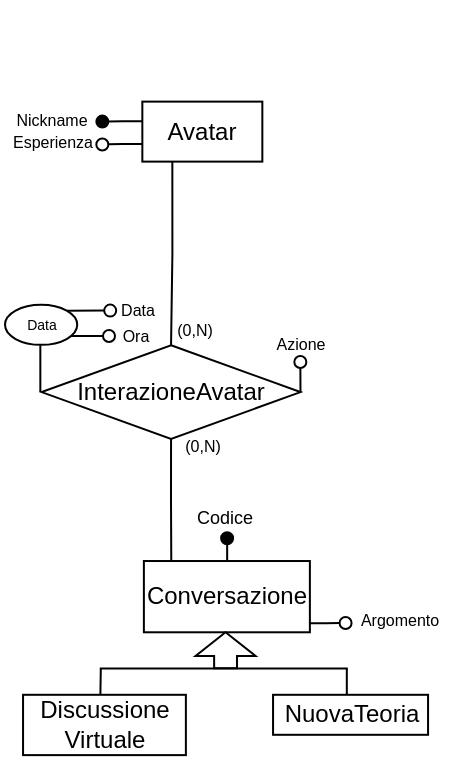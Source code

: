 <mxfile version="24.2.5" type="device">
  <diagram name="Pagina-1" id="EIaXjS8b06pqokFOgIy9">
    <mxGraphModel dx="-259" dy="336" grid="1" gridSize="10" guides="1" tooltips="1" connect="1" arrows="1" fold="1" page="1" pageScale="1" pageWidth="827" pageHeight="1169" math="0" shadow="0">
      <root>
        <mxCell id="0" />
        <mxCell id="1" parent="0" />
        <mxCell id="vMioZnWf06qqubxb0ain-41" value="&lt;font style=&quot;font-size: 8px;&quot;&gt;Esperienza&lt;/font&gt;" style="text;html=1;align=center;verticalAlign=middle;whiteSpace=wrap;rounded=1;strokeColor=none;" vertex="1" parent="1">
          <mxGeometry x="1127.67" y="780.87" width="49" height="23" as="geometry" />
        </mxCell>
        <mxCell id="vMioZnWf06qqubxb0ain-42" style="edgeStyle=orthogonalEdgeStyle;rounded=0;orthogonalLoop=1;jettySize=auto;html=1;exitX=0;exitY=0.25;exitDx=0;exitDy=0;endArrow=oval;endFill=1;" edge="1" parent="1">
          <mxGeometry relative="1" as="geometry">
            <mxPoint x="1177.17" y="782.81" as="targetPoint" />
            <mxPoint x="1197.17" y="782.58" as="sourcePoint" />
            <Array as="points">
              <mxPoint x="1187.17" y="782.81" />
            </Array>
          </mxGeometry>
        </mxCell>
        <mxCell id="vMioZnWf06qqubxb0ain-43" value="&lt;font style=&quot;font-size: 8px;&quot;&gt;Nickname&lt;/font&gt;" style="text;html=1;align=center;verticalAlign=middle;whiteSpace=wrap;rounded=1;strokeColor=none;" vertex="1" parent="1">
          <mxGeometry x="1137.17" y="768.81" width="30" height="23.5" as="geometry" />
        </mxCell>
        <mxCell id="vMioZnWf06qqubxb0ain-44" value="&lt;font style=&quot;font-size: 8px;&quot;&gt;Argomento&lt;/font&gt;" style="text;html=1;align=center;verticalAlign=middle;whiteSpace=wrap;rounded=1;strokeColor=none;" vertex="1" parent="1">
          <mxGeometry x="1305.94" y="1021.56" width="40" height="19" as="geometry" />
        </mxCell>
        <mxCell id="vMioZnWf06qqubxb0ain-45" style="edgeStyle=orthogonalEdgeStyle;rounded=0;orthogonalLoop=1;jettySize=auto;html=1;exitX=0.5;exitY=1;exitDx=0;exitDy=0;" edge="1" parent="1">
          <mxGeometry relative="1" as="geometry">
            <mxPoint x="1134.18" y="961.12" as="sourcePoint" />
            <mxPoint x="1134.18" y="961.12" as="targetPoint" />
          </mxGeometry>
        </mxCell>
        <mxCell id="vMioZnWf06qqubxb0ain-46" style="edgeStyle=orthogonalEdgeStyle;rounded=0;orthogonalLoop=1;jettySize=auto;html=1;exitX=0.5;exitY=1;exitDx=0;exitDy=0;" edge="1" parent="1">
          <mxGeometry relative="1" as="geometry">
            <mxPoint x="1145.44" y="989.65" as="sourcePoint" />
            <mxPoint x="1145.44" y="989.65" as="targetPoint" />
          </mxGeometry>
        </mxCell>
        <mxCell id="vMioZnWf06qqubxb0ain-47" style="edgeStyle=orthogonalEdgeStyle;rounded=0;orthogonalLoop=1;jettySize=auto;html=1;exitX=0.5;exitY=1;exitDx=0;exitDy=0;" edge="1" parent="1">
          <mxGeometry relative="1" as="geometry">
            <mxPoint x="1163.44" y="988.74" as="sourcePoint" />
            <mxPoint x="1163.44" y="988.74" as="targetPoint" />
          </mxGeometry>
        </mxCell>
        <mxCell id="vMioZnWf06qqubxb0ain-48" value="&lt;font style=&quot;font-size: 8px;&quot;&gt;(0,N)&lt;/font&gt;" style="text;html=1;align=center;verticalAlign=middle;whiteSpace=wrap;rounded=1;strokeColor=none;glass=0;" vertex="1" parent="1">
          <mxGeometry x="1216.32" y="940.72" width="22.5" height="6.75" as="geometry" />
        </mxCell>
        <mxCell id="vMioZnWf06qqubxb0ain-49" value="&lt;font style=&quot;font-size: 8px;&quot;&gt;(0,N)&lt;/font&gt;" style="text;html=1;align=center;verticalAlign=middle;whiteSpace=wrap;rounded=1;strokeColor=none;glass=0;" vertex="1" parent="1">
          <mxGeometry x="1211.92" y="881.39" width="22.5" height="8.79" as="geometry" />
        </mxCell>
        <mxCell id="vMioZnWf06qqubxb0ain-50" style="edgeStyle=orthogonalEdgeStyle;rounded=0;orthogonalLoop=1;jettySize=auto;html=1;exitX=0.5;exitY=1;exitDx=0;exitDy=0;" edge="1" parent="1">
          <mxGeometry relative="1" as="geometry">
            <mxPoint x="1344.27" y="930.05" as="sourcePoint" />
            <mxPoint x="1344.27" y="930.05" as="targetPoint" />
          </mxGeometry>
        </mxCell>
        <mxCell id="vMioZnWf06qqubxb0ain-51" style="edgeStyle=orthogonalEdgeStyle;rounded=0;orthogonalLoop=1;jettySize=auto;html=1;exitX=0.5;exitY=1;exitDx=0;exitDy=0;" edge="1" parent="1">
          <mxGeometry relative="1" as="geometry">
            <mxPoint x="1216.17" y="729.73" as="sourcePoint" />
            <mxPoint x="1216.17" y="729.73" as="targetPoint" />
          </mxGeometry>
        </mxCell>
        <mxCell id="vMioZnWf06qqubxb0ain-52" style="edgeStyle=orthogonalEdgeStyle;rounded=0;orthogonalLoop=1;jettySize=auto;html=1;exitX=0;exitY=0.25;exitDx=0;exitDy=0;endArrow=oval;endFill=0;" edge="1" parent="1">
          <mxGeometry relative="1" as="geometry">
            <mxPoint x="1177.17" y="794.23" as="targetPoint" />
            <mxPoint x="1197.17" y="794" as="sourcePoint" />
            <Array as="points">
              <mxPoint x="1187.17" y="794.23" />
            </Array>
          </mxGeometry>
        </mxCell>
        <mxCell id="vMioZnWf06qqubxb0ain-54" value="&lt;font style=&quot;font-size: 9px;&quot;&gt;Codice&lt;/font&gt;" style="text;html=1;align=center;verticalAlign=middle;whiteSpace=wrap;rounded=0;" vertex="1" parent="1">
          <mxGeometry x="1217.44" y="971.23" width="42.67" height="17.9" as="geometry" />
        </mxCell>
        <mxCell id="vMioZnWf06qqubxb0ain-55" style="edgeStyle=orthogonalEdgeStyle;rounded=0;orthogonalLoop=1;jettySize=auto;html=1;exitX=0.75;exitY=0;exitDx=0;exitDy=0;endArrow=oval;endFill=1;" edge="1" parent="1">
          <mxGeometry relative="1" as="geometry">
            <mxPoint x="1241.56" y="1007.14" as="sourcePoint" />
            <mxPoint x="1239.56" y="991.14" as="targetPoint" />
          </mxGeometry>
        </mxCell>
        <mxCell id="vMioZnWf06qqubxb0ain-56" value="&lt;font style=&quot;font-size: 8px;&quot;&gt;Azione&lt;/font&gt;" style="text;html=1;align=center;verticalAlign=middle;whiteSpace=wrap;rounded=1;strokeColor=none;" vertex="1" parent="1">
          <mxGeometry x="1257.17" y="881.39" width="39" height="24" as="geometry" />
        </mxCell>
        <mxCell id="vMioZnWf06qqubxb0ain-57" style="edgeStyle=orthogonalEdgeStyle;rounded=0;orthogonalLoop=1;jettySize=auto;html=1;exitX=1.002;exitY=0.482;exitDx=0;exitDy=0;endArrow=oval;endFill=0;entryX=-0.112;entryY=0.718;entryDx=0;entryDy=0;entryPerimeter=0;exitPerimeter=0;" edge="1" parent="1">
          <mxGeometry relative="1" as="geometry">
            <mxPoint x="1275.55" y="1033.594" as="sourcePoint" />
            <mxPoint x="1298.79" y="1033.47" as="targetPoint" />
            <Array as="points">
              <mxPoint x="1288.8" y="1033.47" />
            </Array>
          </mxGeometry>
        </mxCell>
        <mxCell id="vMioZnWf06qqubxb0ain-58" value="Conversazione" style="whiteSpace=wrap;html=1;align=center;" vertex="1" parent="1">
          <mxGeometry x="1197.94" y="1002.51" width="83" height="35.63" as="geometry" />
        </mxCell>
        <mxCell id="vMioZnWf06qqubxb0ain-59" style="edgeStyle=orthogonalEdgeStyle;rounded=0;orthogonalLoop=1;jettySize=auto;html=1;exitX=1;exitY=0.5;exitDx=0;exitDy=0;entryX=0.25;entryY=1;entryDx=0;entryDy=0;endArrow=oval;endFill=0;" edge="1" parent="1">
          <mxGeometry relative="1" as="geometry">
            <mxPoint x="1280.66" y="1080.395" as="sourcePoint" />
            <mxPoint x="1316.66" y="1072.77" as="targetPoint" />
          </mxGeometry>
        </mxCell>
        <mxCell id="vMioZnWf06qqubxb0ain-60" value="" style="shape=singleArrow;direction=north;whiteSpace=wrap;html=1;arrowWidth=0.381;arrowSize=0.658;" vertex="1" parent="1">
          <mxGeometry x="1223.78" y="1038.14" width="30" height="18" as="geometry" />
        </mxCell>
        <mxCell id="vMioZnWf06qqubxb0ain-61" value="Discussione Virtuale" style="whiteSpace=wrap;html=1;align=center;" vertex="1" parent="1">
          <mxGeometry x="1137.53" y="1069.4" width="81.41" height="30.16" as="geometry" />
        </mxCell>
        <mxCell id="vMioZnWf06qqubxb0ain-62" value="NuovaTeoria" style="whiteSpace=wrap;html=1;align=center;" vertex="1" parent="1">
          <mxGeometry x="1262.53" y="1069.4" width="77.5" height="20" as="geometry" />
        </mxCell>
        <mxCell id="vMioZnWf06qqubxb0ain-63" value="" style="endArrow=none;html=1;rounded=0;exitX=0.475;exitY=0.003;exitDx=0;exitDy=0;exitPerimeter=0;" edge="1" parent="1" source="vMioZnWf06qqubxb0ain-61">
          <mxGeometry width="50" height="50" relative="1" as="geometry">
            <mxPoint x="1119.4" y="1061.27" as="sourcePoint" />
            <mxPoint x="1176.4" y="1056.27" as="targetPoint" />
          </mxGeometry>
        </mxCell>
        <mxCell id="vMioZnWf06qqubxb0ain-64" value="" style="endArrow=none;html=1;rounded=0;" edge="1" parent="1">
          <mxGeometry width="50" height="50" relative="1" as="geometry">
            <mxPoint x="1175.9" y="1056.27" as="sourcePoint" />
            <mxPoint x="1299.9" y="1056.27" as="targetPoint" />
          </mxGeometry>
        </mxCell>
        <mxCell id="vMioZnWf06qqubxb0ain-65" value="" style="endArrow=none;html=1;rounded=0;entryX=0.476;entryY=-0.004;entryDx=0;entryDy=0;entryPerimeter=0;" edge="1" parent="1" target="vMioZnWf06qqubxb0ain-62">
          <mxGeometry width="50" height="50" relative="1" as="geometry">
            <mxPoint x="1299.4" y="1056.27" as="sourcePoint" />
            <mxPoint x="1379.4" y="1011.27" as="targetPoint" />
          </mxGeometry>
        </mxCell>
        <mxCell id="vMioZnWf06qqubxb0ain-66" style="edgeStyle=orthogonalEdgeStyle;rounded=0;orthogonalLoop=1;jettySize=auto;html=1;endArrow=oval;endFill=0;exitX=1;exitY=0.5;exitDx=0;exitDy=0;" edge="1" parent="1" source="vMioZnWf06qqubxb0ain-67">
          <mxGeometry relative="1" as="geometry">
            <mxPoint x="1276.17" y="903" as="targetPoint" />
            <mxPoint x="1268.5" y="908.54" as="sourcePoint" />
            <Array as="points">
              <mxPoint x="1276.17" y="909" />
              <mxPoint x="1276.17" y="909" />
            </Array>
          </mxGeometry>
        </mxCell>
        <mxCell id="vMioZnWf06qqubxb0ain-67" value="InterazioneAvatar" style="shape=rhombus;perimeter=rhombusPerimeter;whiteSpace=wrap;html=1;align=center;" vertex="1" parent="1">
          <mxGeometry x="1146.81" y="894.65" width="129.43" height="46.81" as="geometry" />
        </mxCell>
        <mxCell id="vMioZnWf06qqubxb0ain-82" style="edgeStyle=orthogonalEdgeStyle;rounded=0;orthogonalLoop=1;jettySize=auto;html=1;exitX=0.25;exitY=1;exitDx=0;exitDy=0;entryX=0.5;entryY=0;entryDx=0;entryDy=0;endArrow=none;endFill=0;" edge="1" parent="1" source="vMioZnWf06qqubxb0ain-73" target="vMioZnWf06qqubxb0ain-67">
          <mxGeometry relative="1" as="geometry" />
        </mxCell>
        <mxCell id="vMioZnWf06qqubxb0ain-73" value="Avatar" style="whiteSpace=wrap;html=1;align=center;" vertex="1" parent="1">
          <mxGeometry x="1197.17" y="772.81" width="60" height="30" as="geometry" />
        </mxCell>
        <mxCell id="vMioZnWf06qqubxb0ain-75" value="&lt;font style=&quot;font-size: 8px;&quot;&gt;Ora&lt;/font&gt;" style="text;html=1;align=center;verticalAlign=middle;whiteSpace=wrap;rounded=1;strokeColor=none;glass=0;" vertex="1" parent="1">
          <mxGeometry x="1178.5" y="882.93" width="30" height="11.5" as="geometry" />
        </mxCell>
        <mxCell id="vMioZnWf06qqubxb0ain-76" style="edgeStyle=orthogonalEdgeStyle;rounded=0;orthogonalLoop=1;jettySize=auto;html=1;exitX=1;exitY=1;exitDx=0;exitDy=0;endArrow=oval;endFill=0;" edge="1" parent="1">
          <mxGeometry relative="1" as="geometry">
            <mxPoint x="1159.326" y="890.003" as="sourcePoint" />
            <mxPoint x="1180.5" y="889.86" as="targetPoint" />
          </mxGeometry>
        </mxCell>
        <mxCell id="vMioZnWf06qqubxb0ain-77" value="&lt;font style=&quot;font-size: 8px;&quot;&gt;Data&lt;/font&gt;" style="text;html=1;align=center;verticalAlign=middle;whiteSpace=wrap;rounded=1;strokeColor=none;glass=0;" vertex="1" parent="1">
          <mxGeometry x="1180.17" y="872.86" width="30" height="6.5" as="geometry" />
        </mxCell>
        <mxCell id="vMioZnWf06qqubxb0ain-78" style="edgeStyle=orthogonalEdgeStyle;rounded=0;orthogonalLoop=1;jettySize=auto;html=1;exitX=1;exitY=0;exitDx=0;exitDy=0;entryX=0.086;entryY=0.404;entryDx=0;entryDy=0;entryPerimeter=0;endArrow=oval;endFill=0;" edge="1" parent="1" source="vMioZnWf06qqubxb0ain-79">
          <mxGeometry relative="1" as="geometry">
            <mxPoint x="1181.08" y="876.686" as="targetPoint" />
          </mxGeometry>
        </mxCell>
        <mxCell id="vMioZnWf06qqubxb0ain-79" value="&lt;p style=&quot;line-height: 110%;&quot;&gt;&lt;font style=&quot;font-size: 7px;&quot;&gt;Data&lt;/font&gt;&lt;/p&gt;" style="ellipse;whiteSpace=wrap;html=1;" vertex="1" parent="1">
          <mxGeometry x="1128.5" y="874.43" width="36.12" height="20" as="geometry" />
        </mxCell>
        <mxCell id="vMioZnWf06qqubxb0ain-80" value="" style="endArrow=none;html=1;rounded=0;entryX=0.551;entryY=1.003;entryDx=0;entryDy=0;entryPerimeter=0;" edge="1" parent="1">
          <mxGeometry width="50" height="50" relative="1" as="geometry">
            <mxPoint x="1146.17" y="918" as="sourcePoint" />
            <mxPoint x="1146.17" y="894.65" as="targetPoint" />
          </mxGeometry>
        </mxCell>
        <mxCell id="vMioZnWf06qqubxb0ain-83" style="edgeStyle=orthogonalEdgeStyle;rounded=0;orthogonalLoop=1;jettySize=auto;html=1;exitX=0.5;exitY=1;exitDx=0;exitDy=0;entryX=0.165;entryY=-0.001;entryDx=0;entryDy=0;entryPerimeter=0;endArrow=none;endFill=0;" edge="1" parent="1" source="vMioZnWf06qqubxb0ain-67" target="vMioZnWf06qqubxb0ain-58">
          <mxGeometry relative="1" as="geometry" />
        </mxCell>
      </root>
    </mxGraphModel>
  </diagram>
</mxfile>
